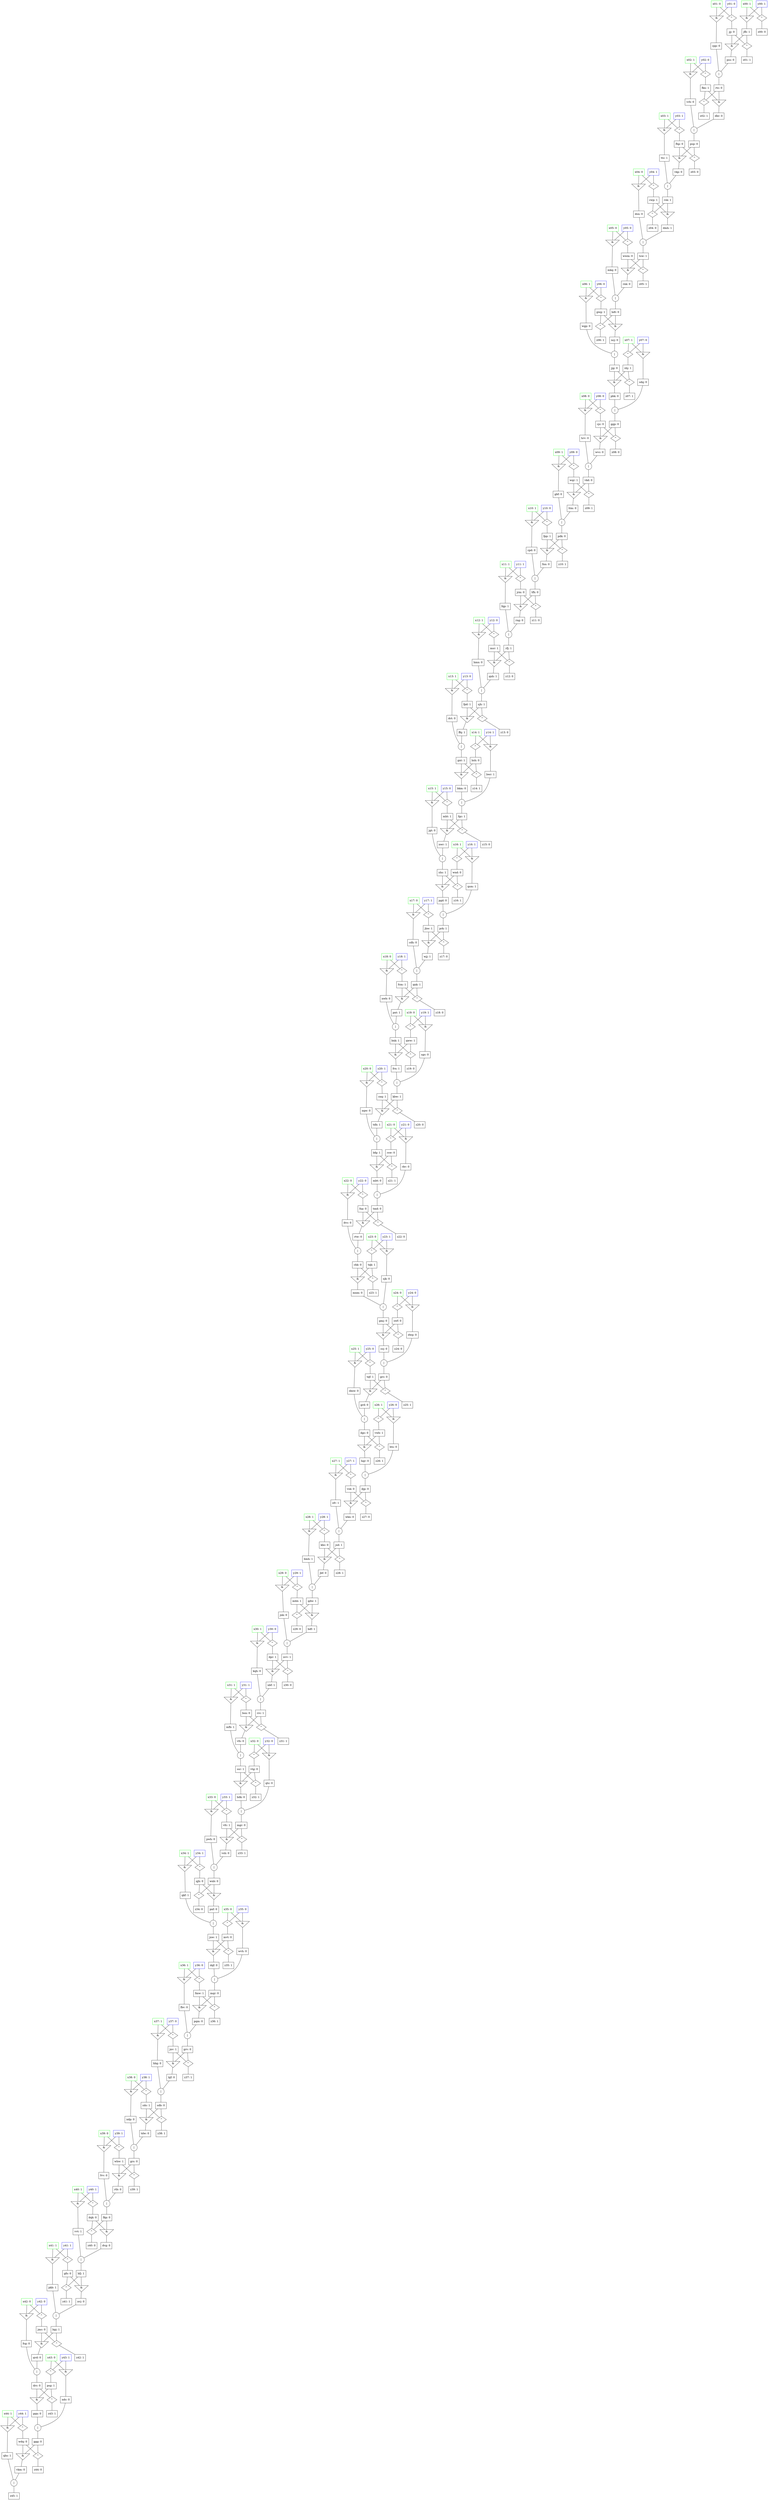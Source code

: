 graph {
	bfg [label="bfg: 1" color=black shape=box]
	bkm [label="bkm: 0" color=black shape=box]
	bmh [label="bmh: 1" color=black shape=box]
	bnk [label="bnk: 1" color=black shape=box]
	bpj [label="bpj: 1" color=black shape=box]
	bsn [label="bsn: 0" color=black shape=box]
	bwr [label="bwr: 1" color=black shape=box]
	ccj [label="ccj: 0" color=black shape=box]
	cdh [label="cdh: 0" color=black shape=box]
	cds [label="cds: 1" color=black shape=box]
	chk [label="chk: 0" color=black shape=box]
	cjc [label="cjc: 0" color=black shape=box]
	cnq [label="cnq: 1" color=black shape=box]
	cpd [label="cpd: 0" color=black shape=box]
	cpp [label="cpp: 0" color=black shape=box]
	cwp [label="cwp: 1" color=black shape=box]
	dbr [label="dbr: 0" color=black shape=box]
	dct [label="dct: 0" color=black shape=box]
	dgc [label="dgc: 0" color=black shape=box]
	djp [label="djp: 0" color=black shape=box]
	dmh [label="dmh: 1" color=black shape=box]
	dmw [label="dmw: 0" color=black shape=box]
	dpr [label="dpr: 1" color=black shape=box]
	dqf [label="dqf: 0" color=black shape=box]
	dqk [label="dqk: 0" color=black shape=box]
	drc [label="drc: 0" color=black shape=box]
	dsn [label="dsn: 0" color=black shape=box]
	dvc [label="dvc: 0" color=black shape=box]
	dvg [label="dvg: 0" color=black shape=box]
	dwp [label="dwp: 0" color=black shape=box]
	fbv [label="fbv: 0" color=black shape=box]
	fcg [label="fcg: 0" color=black shape=box]
	fcm [label="fcm: 1" color=black shape=box]
	ffq [label="ffq: 1" color=black shape=box]
	fgc [label="fgc: 1" color=black shape=box]
	fhp [label="fhp: 0" color=black shape=box]
	fkn [label="fkn: 1" color=black shape=box]
	fkp [label="fkp: 0" color=black shape=box]
	fmw [label="fmw: 1" color=black shape=box]
	fnn [label="fnn: 0" color=black shape=box]
	fpd [label="fpd: 1" color=black shape=box]
	fpp [label="fpp: 1" color=black shape=box]
	fqp [label="fqp: 1" color=black shape=box]
	frn [label="frn: 1" color=black shape=box]
	fsp [label="fsp: 0" color=black shape=box]
	fvv [label="fvv: 0" color=black shape=box]
	gbf [label="gbf: 0" color=black shape=box]
	gfs [label="gfs: 0" color=black shape=box]
	ggg [label="ggg: 0" color=black shape=box]
	ggp [label="ggp: 0" color=black shape=box]
	gmj [label="gmj: 0" color=black shape=box]
	gnt [label="gnt: 1" color=black shape=box]
	gqn [label="gqn: 0" color=black shape=box]
	grc [label="grc: 0" color=black shape=box]
	grd [label="grd: 0" color=black shape=box]
	grs [label="grs: 0" color=black shape=box]
	grv [label="grv: 0" color=black shape=box]
	gwg [label="gwg: 1" color=black shape=box]
	hbg [label="hbg: 0" color=black shape=box]
	hdf [label="hdf: 1" color=black shape=box]
	hdk [label="hdk: 0" color=black shape=box]
	hdt [label="hdt: 0" color=black shape=box]
	hfj [label="hfj: 1" color=black shape=box]
	hmn [label="hmn: 0" color=black shape=box]
	hqr [label="hqr: 0" color=black shape=box]
	hrv [label="hrv: 0" color=black shape=box]
	hsh [label="hsh: 0" color=black shape=box]
	hts [label="hts: 0" color=black shape=box]
	jbf [label="jbf: 0" color=black shape=box]
	jfb [label="jfb: 1" color=black shape=box]
	jgt [label="jgt: 0" color=black shape=box]
	jhw [label="jhw: 1" color=black shape=box]
	jjg [label="jjg: 0" color=black shape=box]
	jjj [label="jjj: 0" color=black shape=box]
	jmc [label="jmc: 0" color=black shape=box]
	jnk [label="jnk: 0" color=black shape=box]
	jnv [label="jnv: 1" color=black shape=box]
	jnw [label="jnw: 1" color=black shape=box]
	jrm [label="jrm: 0" color=black shape=box]
	jsd [label="jsd: 1" color=black shape=box]
	kbc [label="kbc: 0" color=black shape=box]
	kbw [label="kbw: 1" color=black shape=box]
	kjf [label="kjf: 0" color=black shape=box]
	kqh [label="kqh: 0" color=black shape=box]
	mbt [label="mbt: 0" color=black shape=box]
	mfb [label="mfb: 1" color=black shape=box]
	mgr [label="mgr: 0" color=black shape=box]
	mhh [label="mhh: 1" color=black shape=box]
	mht [label="mht: 1" color=black shape=box]
	mkq [label="mkq: 0" color=black shape=box]
	mnm [label="mnm: 0" color=black shape=box]
	mqr [label="mqr: 0" color=black shape=box]
	msr [label="msr: 1" color=black shape=box]
	mvt [label="mvt: 0" color=black shape=box]
	nbf [label="nbf: 1" color=black shape=box]
	ncj [label="ncj: 0" color=black shape=box]
	ndc [label="ndc: 0" color=black shape=box]
	ndp [label="ndp: 0" color=black shape=box]
	nqw [label="nqw: 0" color=black shape=box]
	nvj [label="nvj: 0" color=black shape=box]
	nvv [label="nvv: 1" color=black shape=box]
	nwb [label="nwb: 0" color=black shape=box]
	nwr [label="nwr: 1" color=black shape=box]
	pbk [label="pbk: 0" color=black shape=box]
	pdk [label="pdk: 0" color=black shape=box]
	pgd [label="pgd: 0" color=black shape=box]
	pkb [label="pkb: 1" color=black shape=box]
	pnf [label="pnf: 0" color=black shape=box]
	pnt [label="pnt: 1" color=black shape=box]
	pqm [label="pqm: 0" color=black shape=box]
	prk [label="prk: 1" color=black shape=box]
	psg [label="psg: 1" color=black shape=box]
	psp [label="psp: 0" color=black shape=box]
	pss [label="pss: 0" color=black shape=box]
	pwh [label="pwh: 0" color=black shape=box]
	qdw [label="qdw: 1" color=black shape=box]
	qhs [label="qhs: 1" color=black shape=box]
	qjh [label="qjh: 0" color=black shape=box]
	qkf [label="qkf: 1" color=black shape=box]
	qnh [label="qnh: 1" color=black shape=box]
	qnk [label="qnk: 1" color=black shape=box]
	qsm [label="qsm: 1" color=black shape=box]
	qtc [label="qtc: 0" color=black shape=box]
	qvd [label="qvd: 0" color=black shape=box]
	qww [label="qww: 1" color=black shape=box]
	rfj [label="rfj: 1" color=black shape=box]
	rkv [label="rkv: 0" color=black shape=box]
	rng [label="rng: 0" color=black shape=box]
	rnk [label="rnk: 0" color=black shape=box]
	rrc [label="rrc: 1" color=black shape=box]
	rsk [label="rsk: 1" color=black shape=box]
	rsw [label="rsw: 0" color=black shape=box]
	rtb [label="rtb: 0" color=black shape=box]
	rtc [label="rtc: 0" color=black shape=box]
	rtw [label="rtw: 0" color=black shape=box]
	sdb [label="sdb: 0" color=black shape=box]
	sdq [label="sdq: 0" color=black shape=box]
	sfr [label="sfr: 1" color=black shape=box]
	sgc [label="sgc: 0" color=black shape=box]
	shj [label="shj: 1" color=black shape=box]
	shs [label="shs: 1" color=black shape=box]
	sjh [label="sjh: 1" color=black shape=box]
	sjk [label="sjk: 0" color=black shape=box]
	ssr [label="ssr: 1" color=black shape=box]
	swf [label="swf: 0" color=black shape=box]
	tdh [label="tdh: 1" color=black shape=box]
	tdw [label="tdw: 0" color=black shape=box]
	tfh [label="tfh: 0" color=black shape=box]
	tmd [label="tmd: 0" color=black shape=box]
	tqf [label="tqf: 1" color=black shape=box]
	tqk [label="tqk: 1" color=black shape=box]
	tsw [label="tsw: 1" color=black shape=box]
	ttc [label="ttc: 1" color=black shape=box]
	ttm [label="ttm: 0" color=black shape=box]
	vfc [label="vfc: 1" color=black shape=box]
	vfs [label="vfs: 0" color=black shape=box]
	vkd [label="vkd: 0" color=black shape=box]
	vkm [label="vkm: 0" color=black shape=box]
	vkp [label="vkp: 0" color=black shape=box]
	vrb [label="vrb: 0" color=black shape=box]
	vsh [label="vsh: 0" color=black shape=box]
	vsk [label="vsk: 0" color=black shape=box]
	vtg [label="vtg: 0" color=black shape=box]
	vvt [label="vvt: 1" color=black shape=box]
	vwb [label="vwb: 1" color=black shape=box]
	wdq [label="wdq: 0" color=black shape=box]
	wgp [label="wgp: 0" color=black shape=box]
	whw [label="whw: 1" color=black shape=box]
	wjj [label="wjj: 1" color=black shape=box]
	wkn [label="wkn: 0" color=black shape=box]
	wnb [label="wnb: 0" color=black shape=box]
	wnd [label="wnd: 0" color=black shape=box]
	wqr [label="wqr: 1" color=black shape=box]
	wvc [label="wvc: 0" color=black shape=box]
	wvh [label="wvh: 0" color=black shape=box]
	wwm [label="wwm: 0" color=black shape=box]
	x00 [label="x00: 1" color=green shape=box]
	x01 [label="x01: 0" color=green shape=box]
	x02 [label="x02: 1" color=green shape=box]
	x03 [label="x03: 1" color=green shape=box]
	x04 [label="x04: 0" color=green shape=box]
	x05 [label="x05: 0" color=green shape=box]
	x06 [label="x06: 1" color=green shape=box]
	x07 [label="x07: 1" color=green shape=box]
	x08 [label="x08: 0" color=green shape=box]
	x09 [label="x09: 1" color=green shape=box]
	x10 [label="x10: 1" color=green shape=box]
	x11 [label="x11: 1" color=green shape=box]
	x12 [label="x12: 1" color=green shape=box]
	x13 [label="x13: 1" color=green shape=box]
	x14 [label="x14: 1" color=green shape=box]
	x15 [label="x15: 1" color=green shape=box]
	x16 [label="x16: 1" color=green shape=box]
	x17 [label="x17: 0" color=green shape=box]
	x18 [label="x18: 0" color=green shape=box]
	x19 [label="x19: 0" color=green shape=box]
	x20 [label="x20: 0" color=green shape=box]
	x21 [label="x21: 0" color=green shape=box]
	x22 [label="x22: 0" color=green shape=box]
	x23 [label="x23: 0" color=green shape=box]
	x24 [label="x24: 0" color=green shape=box]
	x25 [label="x25: 1" color=green shape=box]
	x26 [label="x26: 1" color=green shape=box]
	x27 [label="x27: 1" color=green shape=box]
	x28 [label="x28: 1" color=green shape=box]
	x29 [label="x29: 0" color=green shape=box]
	x30 [label="x30: 1" color=green shape=box]
	x31 [label="x31: 1" color=green shape=box]
	x32 [label="x32: 0" color=green shape=box]
	x33 [label="x33: 0" color=green shape=box]
	x34 [label="x34: 1" color=green shape=box]
	x35 [label="x35: 0" color=green shape=box]
	x36 [label="x36: 1" color=green shape=box]
	x37 [label="x37: 1" color=green shape=box]
	x38 [label="x38: 0" color=green shape=box]
	x39 [label="x39: 0" color=green shape=box]
	x40 [label="x40: 1" color=green shape=box]
	x41 [label="x41: 1" color=green shape=box]
	x42 [label="x42: 0" color=green shape=box]
	x43 [label="x43: 0" color=green shape=box]
	x44 [label="x44: 1" color=green shape=box]
	y00 [label="y00: 1" color=blue shape=box]
	y01 [label="y01: 0" color=blue shape=box]
	y02 [label="y02: 0" color=blue shape=box]
	y03 [label="y03: 1" color=blue shape=box]
	y04 [label="y04: 1" color=blue shape=box]
	y05 [label="y05: 0" color=blue shape=box]
	y06 [label="y06: 0" color=blue shape=box]
	y07 [label="y07: 0" color=blue shape=box]
	y08 [label="y08: 0" color=blue shape=box]
	y09 [label="y09: 0" color=blue shape=box]
	y10 [label="y10: 0" color=blue shape=box]
	y11 [label="y11: 1" color=blue shape=box]
	y12 [label="y12: 0" color=blue shape=box]
	y13 [label="y13: 0" color=blue shape=box]
	y14 [label="y14: 1" color=blue shape=box]
	y15 [label="y15: 0" color=blue shape=box]
	y16 [label="y16: 1" color=blue shape=box]
	y17 [label="y17: 1" color=blue shape=box]
	y18 [label="y18: 1" color=blue shape=box]
	y19 [label="y19: 1" color=blue shape=box]
	y20 [label="y20: 1" color=blue shape=box]
	y21 [label="y21: 0" color=blue shape=box]
	y22 [label="y22: 0" color=blue shape=box]
	y23 [label="y23: 1" color=blue shape=box]
	y24 [label="y24: 0" color=blue shape=box]
	y25 [label="y25: 0" color=blue shape=box]
	y26 [label="y26: 0" color=blue shape=box]
	y27 [label="y27: 1" color=blue shape=box]
	y28 [label="y28: 1" color=blue shape=box]
	y29 [label="y29: 1" color=blue shape=box]
	y30 [label="y30: 0" color=blue shape=box]
	y31 [label="y31: 1" color=blue shape=box]
	y32 [label="y32: 0" color=blue shape=box]
	y33 [label="y33: 1" color=blue shape=box]
	y34 [label="y34: 1" color=blue shape=box]
	y35 [label="y35: 0" color=blue shape=box]
	y36 [label="y36: 0" color=blue shape=box]
	y37 [label="y37: 0" color=blue shape=box]
	y38 [label="y38: 1" color=blue shape=box]
	y39 [label="y39: 1" color=blue shape=box]
	y40 [label="y40: 1" color=blue shape=box]
	y41 [label="y41: 1" color=blue shape=box]
	y42 [label="y42: 0" color=blue shape=box]
	y43 [label="y43: 1" color=blue shape=box]
	y44 [label="y44: 1" color=blue shape=box]
	z00 [label="z00: 0" color=black shape=box]
	z01 [label="z01: 1" color=black shape=box]
	z02 [label="z02: 1" color=black shape=box]
	z03 [label="z03: 0" color=black shape=box]
	z04 [label="z04: 0" color=black shape=box]
	z05 [label="z05: 1" color=black shape=box]
	z06 [label="z06: 1" color=black shape=box]
	z07 [label="z07: 1" color=black shape=box]
	z08 [label="z08: 0" color=black shape=box]
	z09 [label="z09: 1" color=black shape=box]
	z10 [label="z10: 1" color=black shape=box]
	z11 [label="z11: 0" color=black shape=box]
	z12 [label="z12: 0" color=black shape=box]
	z13 [label="z13: 0" color=black shape=box]
	z14 [label="z14: 1" color=black shape=box]
	z15 [label="z15: 0" color=black shape=box]
	z16 [label="z16: 1" color=black shape=box]
	z17 [label="z17: 0" color=black shape=box]
	z18 [label="z18: 0" color=black shape=box]
	z19 [label="z19: 0" color=black shape=box]
	z20 [label="z20: 0" color=black shape=box]
	z21 [label="z21: 1" color=black shape=box]
	z22 [label="z22: 0" color=black shape=box]
	z23 [label="z23: 1" color=black shape=box]
	z24 [label="z24: 0" color=black shape=box]
	z25 [label="z25: 1" color=black shape=box]
	z26 [label="z26: 1" color=black shape=box]
	z27 [label="z27: 0" color=black shape=box]
	z28 [label="z28: 1" color=black shape=box]
	z29 [label="z29: 0" color=black shape=box]
	z30 [label="z30: 0" color=black shape=box]
	z31 [label="z31: 1" color=black shape=box]
	z32 [label="z32: 1" color=black shape=box]
	z33 [label="z33: 1" color=black shape=box]
	z34 [label="z34: 0" color=black shape=box]
	z35 [label="z35: 1" color=black shape=box]
	z36 [label="z36: 1" color=black shape=box]
	z37 [label="z37: 1" color=black shape=box]
	z38 [label="z38: 1" color=black shape=box]
	z39 [label="z39: 1" color=black shape=box]
	z40 [label="z40: 0" color=black shape=box]
	z41 [label="z41: 1" color=black shape=box]
	z42 [label="z42: 1" color=black shape=box]
	z43 [label="z43: 1" color=black shape=box]
	z44 [label="z44: 0" color=black shape=box]
	z45 [label="z45: 1" color=black shape=box]
	bfg_int [label="|" shape=circle]
	nqw -- bfg_int
	tdh -- bfg_int
	bfg_int -- bfg
	bkm_int [label="&" shape=invtriangle]
	gnt -- bkm_int
	hsh -- bkm_int
	bkm_int -- bkm
	bmh_int [label="&" shape=invtriangle]
	y28 -- bmh_int
	x28 -- bmh_int
	bmh_int -- bmh
	bnk_int [label="|" shape=circle]
	pnt -- bnk_int
	nwb -- bnk_int
	bnk_int -- bnk
	bpj_int [label="|" shape=circle]
	pkb -- bpj_int
	nvj -- bpj_int
	bpj_int -- bpj
	bsn_int [label="^" shape=diamond]
	y31 -- bsn_int
	x31 -- bsn_int
	bsn_int -- bsn
	bwr_int [label="&" shape=invtriangle]
	y14 -- bwr_int
	x14 -- bwr_int
	bwr_int -- bwr
	ccj_int [label="&" shape=invtriangle]
	swf -- ccj_int
	gmj -- ccj_int
	ccj_int -- ccj
	cdh_int [label="&" shape=invtriangle]
	y17 -- cdh_int
	x17 -- cdh_int
	cdh_int -- cdh
	cds_int [label="^" shape=diamond]
	y38 -- cds_int
	x38 -- cds_int
	cds_int -- cds
	chk_int [label="|" shape=circle]
	rtw -- chk_int
	dvc -- chk_int
	chk_int -- chk
	cjc_int [label="^" shape=diamond]
	x08 -- cjc_int
	y08 -- cjc_int
	cjc_int -- cjc
	cnq_int [label="^" shape=diamond]
	x20 -- cnq_int
	y20 -- cnq_int
	cnq_int -- cnq
	cpd_int [label="&" shape=invtriangle]
	x10 -- cpd_int
	y10 -- cpd_int
	cpd_int -- cpd
	cpp_int [label="&" shape=invtriangle]
	y01 -- cpp_int
	x01 -- cpp_int
	cpp_int -- cpp
	cwp_int [label="^" shape=diamond]
	y04 -- cwp_int
	x04 -- cwp_int
	cwp_int -- cwp
	dbr_int [label="&" shape=invtriangle]
	rtc -- dbr_int
	fkn -- dbr_int
	dbr_int -- dbr
	dct_int [label="&" shape=invtriangle]
	y13 -- dct_int
	x13 -- dct_int
	dct_int -- dct
	dgc_int [label="|" shape=circle]
	grd -- dgc_int
	dmw -- dgc_int
	dgc_int -- dgc
	djp_int [label="|" shape=circle]
	hts -- djp_int
	hqr -- djp_int
	djp_int -- djp
	dmh_int [label="&" shape=invtriangle]
	cwp -- dmh_int
	rsk -- dmh_int
	dmh_int -- dmh
	dmw_int [label="&" shape=invtriangle]
	y25 -- dmw_int
	x25 -- dmw_int
	dmw_int -- dmw
	dpr_int [label="^" shape=diamond]
	y30 -- dpr_int
	x30 -- dpr_int
	dpr_int -- dpr
	dqf_int [label="&" shape=invtriangle]
	mvt -- dqf_int
	jnw -- dqf_int
	dqf_int -- dqf
	dqk_int [label="^" shape=diamond]
	y40 -- dqk_int
	x40 -- dqk_int
	dqk_int -- dqk
	drc_int [label="|" shape=circle]
	fcg -- drc_int
	qvd -- drc_int
	drc_int -- drc
	dsn_int [label="&" shape=invtriangle]
	x04 -- dsn_int
	y04 -- dsn_int
	dsn_int -- dsn
	dvc_int [label="&" shape=invtriangle]
	y22 -- dvc_int
	x22 -- dvc_int
	dvc_int -- dvc
	dvg_int [label="&" shape=invtriangle]
	fkp -- dvg_int
	dqk -- dvg_int
	dvg_int -- dvg
	dwp_int [label="&" shape=invtriangle]
	y24 -- dwp_int
	x24 -- dwp_int
	dwp_int -- dwp
	fbv_int [label="&" shape=invtriangle]
	x36 -- fbv_int
	y36 -- fbv_int
	fbv_int -- fbv
	fcg_int [label="&" shape=invtriangle]
	y42 -- fcg_int
	x42 -- fcg_int
	fcg_int -- fcg
	fcm_int [label="^" shape=diamond]
	x18 -- fcm_int
	y18 -- fcm_int
	fcm_int -- fcm
	ffq_int [label="&" shape=invtriangle]
	sjh -- ffq_int
	fpd -- ffq_int
	ffq_int -- ffq
	fgc_int [label="|" shape=circle]
	bkm -- fgc_int
	bwr -- fgc_int
	fgc_int -- fgc
	fhp_int [label="^" shape=diamond]
	y03 -- fhp_int
	x03 -- fhp_int
	fhp_int -- fhp
	fkn_int [label="^" shape=diamond]
	x02 -- fkn_int
	y02 -- fkn_int
	fkn_int -- fkn
	fkp_int [label="|" shape=circle]
	rtb -- fkp_int
	fvv -- fkp_int
	fkp_int -- fkp
	fmw_int [label="^" shape=diamond]
	y36 -- fmw_int
	x36 -- fmw_int
	fmw_int -- fmw
	fnn_int [label="&" shape=invtriangle]
	pdk -- fnn_int
	fpp -- fnn_int
	fnn_int -- fnn
	fpd_int [label="^" shape=diamond]
	x13 -- fpd_int
	y13 -- fpd_int
	fpd_int -- fpd
	fpp_int [label="^" shape=diamond]
	x10 -- fpp_int
	y10 -- fpp_int
	fpp_int -- fpp
	fqp_int [label="&" shape=invtriangle]
	x11 -- fqp_int
	y11 -- fqp_int
	fqp_int -- fqp
	frn_int [label="&" shape=invtriangle]
	qww -- frn_int
	bnk -- frn_int
	frn_int -- frn
	fsp_int [label="^" shape=diamond]
	y22 -- fsp_int
	x22 -- fsp_int
	fsp_int -- fsp
	fvv_int [label="&" shape=invtriangle]
	x39 -- fvv_int
	y39 -- fvv_int
	fvv_int -- fvv
	gbf_int [label="&" shape=invtriangle]
	x09 -- gbf_int
	y09 -- gbf_int
	gbf_int -- gbf
	gfs_int [label="^" shape=diamond]
	y41 -- gfs_int
	x41 -- gfs_int
	gfs_int -- gfs
	ggg_int [label="|" shape=circle]
	ndc -- ggg_int
	gqn -- ggg_int
	ggg_int -- ggg
	ggp_int [label="|" shape=circle]
	pbk -- ggp_int
	sdq -- ggp_int
	ggp_int -- ggp
	gmj_int [label="|" shape=circle]
	sjk -- gmj_int
	mnm -- gmj_int
	gmj_int -- gmj
	gnt_int [label="|" shape=circle]
	dct -- gnt_int
	ffq -- gnt_int
	gnt_int -- gnt
	gqn_int [label="&" shape=invtriangle]
	drc -- gqn_int
	psg -- gqn_int
	gqn_int -- gqn
	grc_int [label="|" shape=circle]
	ccj -- grc_int
	dwp -- grc_int
	grc_int -- grc
	grd_int [label="&" shape=invtriangle]
	grc -- grd_int
	tqf -- grd_int
	grd_int -- grd
	grs_int [label="|" shape=circle]
	tdw -- grs_int
	ndp -- grs_int
	grs_int -- grs
	grv_int [label="|" shape=circle]
	fbv -- grv_int
	pqm -- grv_int
	grv_int -- grv
	gwg_int [label="^" shape=diamond]
	y06 -- gwg_int
	x06 -- gwg_int
	gwg_int -- gwg
	hbg_int [label="&" shape=invtriangle]
	y37 -- hbg_int
	x37 -- hbg_int
	hbg_int -- hbg
	hdf_int [label="&" shape=invtriangle]
	mhh -- hdf_int
	qdw -- hdf_int
	hdf_int -- hdf
	hdk_int [label="&" shape=invtriangle]
	ssr -- hdk_int
	vtg -- hdk_int
	hdk_int -- hdk
	hdt_int [label="|" shape=circle]
	rnk -- hdt_int
	mkq -- hdt_int
	hdt_int -- hdt
	hfj_int [label="|" shape=circle]
	dvg -- hfj_int
	vvt -- hfj_int
	hfj_int -- hfj
	hmn_int [label="&" shape=invtriangle]
	y12 -- hmn_int
	x12 -- hmn_int
	hmn_int -- hmn
	hqr_int [label="&" shape=invtriangle]
	dgc -- hqr_int
	vwb -- hqr_int
	hqr_int -- hqr
	hrv_int [label="&" shape=invtriangle]
	x08 -- hrv_int
	y08 -- hrv_int
	hrv_int -- hrv
	hsh_int [label="^" shape=diamond]
	y14 -- hsh_int
	x14 -- hsh_int
	hsh_int -- hsh
	hts_int [label="&" shape=invtriangle]
	y26 -- hts_int
	x26 -- hts_int
	hts_int -- hts
	jbf_int [label="&" shape=invtriangle]
	jsd -- jbf_int
	kbc -- jbf_int
	jbf_int -- jbf
	jfb_int [label="&" shape=invtriangle]
	y00 -- jfb_int
	x00 -- jfb_int
	jfb_int -- jfb
	jgt_int [label="&" shape=invtriangle]
	y15 -- jgt_int
	x15 -- jgt_int
	jgt_int -- jgt
	jhw_int [label="^" shape=diamond]
	x17 -- jhw_int
	y17 -- jhw_int
	jhw_int -- jhw
	jjg_int [label="|" shape=circle]
	wgp -- jjg_int
	ncj -- jjg_int
	jjg_int -- jjg
	jjj_int [label="^" shape=diamond]
	y01 -- jjj_int
	x01 -- jjj_int
	jjj_int -- jjj
	jmc_int [label="^" shape=diamond]
	y42 -- jmc_int
	x42 -- jmc_int
	jmc_int -- jmc
	jnk_int [label="&" shape=invtriangle]
	y29 -- jnk_int
	x29 -- jnk_int
	jnk_int -- jnk
	jnv_int [label="^" shape=diamond]
	y37 -- jnv_int
	x37 -- jnv_int
	jnv_int -- jnv
	jnw_int [label="|" shape=circle]
	qkf -- jnw_int
	pnf -- jnw_int
	jnw_int -- jnw
	jrm_int [label="^" shape=diamond]
	x11 -- jrm_int
	y11 -- jrm_int
	jrm_int -- jrm
	jsd_int [label="|" shape=circle]
	sfr -- jsd_int
	wkn -- jsd_int
	jsd_int -- jsd
	kbc_int [label="^" shape=diamond]
	x28 -- kbc_int
	y28 -- kbc_int
	kbc_int -- kbc
	kbw_int [label="|" shape=circle]
	frn -- kbw_int
	sgc -- kbw_int
	kbw_int -- kbw
	kjf_int [label="&" shape=invtriangle]
	grv -- kjf_int
	jnv -- kjf_int
	kjf_int -- kjf
	kqh_int [label="&" shape=invtriangle]
	y30 -- kqh_int
	x30 -- kqh_int
	kqh_int -- kqh
	mbt_int [label="&" shape=invtriangle]
	rsw -- mbt_int
	bfg -- mbt_int
	mbt_int -- mbt
	mfb_int [label="&" shape=invtriangle]
	y31 -- mfb_int
	x31 -- mfb_int
	mfb_int -- mfb
	mgr_int [label="|" shape=circle]
	hdk -- mgr_int
	qtc -- mgr_int
	mgr_int -- mgr
	mhh_int [label="^" shape=diamond]
	x29 -- mhh_int
	y29 -- mhh_int
	mhh_int -- mhh
	mht_int [label="^" shape=diamond]
	y15 -- mht_int
	x15 -- mht_int
	mht_int -- mht
	mkq_int [label="&" shape=invtriangle]
	y05 -- mkq_int
	x05 -- mkq_int
	mkq_int -- mkq
	mnm_int [label="&" shape=invtriangle]
	chk -- mnm_int
	tqk -- mnm_int
	mnm_int -- mnm
	mqr_int [label="|" shape=circle]
	dqf -- mqr_int
	wvh -- mqr_int
	mqr_int -- mqr
	msr_int [label="^" shape=diamond]
	x12 -- msr_int
	y12 -- msr_int
	msr_int -- msr
	mvt_int [label="^" shape=diamond]
	y35 -- mvt_int
	x35 -- mvt_int
	mvt_int -- mvt
	nbf_int [label="&" shape=invtriangle]
	dpr -- nbf_int
	nvv -- nbf_int
	nbf_int -- nbf
	ncj_int [label="&" shape=invtriangle]
	hdt -- ncj_int
	gwg -- ncj_int
	ncj_int -- ncj
	ndc_int [label="&" shape=invtriangle]
	x43 -- ndc_int
	y43 -- ndc_int
	ndc_int -- ndc
	ndp_int [label="&" shape=invtriangle]
	x38 -- ndp_int
	y38 -- ndp_int
	ndp_int -- ndp
	nqw_int [label="&" shape=invtriangle]
	y20 -- nqw_int
	x20 -- nqw_int
	nqw_int -- nqw
	nvj_int [label="&" shape=invtriangle]
	hfj -- nvj_int
	gfs -- nvj_int
	nvj_int -- nvj
	nvv_int [label="|" shape=circle]
	jnk -- nvv_int
	hdf -- nvv_int
	nvv_int -- nvv
	nwb_int [label="&" shape=invtriangle]
	y18 -- nwb_int
	x18 -- nwb_int
	nwb_int -- nwb
	nwr_int [label="&" shape=invtriangle]
	mht -- nwr_int
	fgc -- nwr_int
	nwr_int -- nwr
	pbk_int [label="&" shape=invtriangle]
	shj -- pbk_int
	jjg -- pbk_int
	pbk_int -- pbk
	pdk_int [label="|" shape=circle]
	gbf -- pdk_int
	ttm -- pdk_int
	pdk_int -- pdk
	pgd_int [label="&" shape=invtriangle]
	wnd -- pgd_int
	shs -- pgd_int
	pgd_int -- pgd
	pkb_int [label="&" shape=invtriangle]
	y41 -- pkb_int
	x41 -- pkb_int
	pkb_int -- pkb
	pnf_int [label="&" shape=invtriangle]
	wnb -- pnf_int
	qjh -- pnf_int
	pnf_int -- pnf
	pnt_int [label="&" shape=invtriangle]
	qnk -- pnt_int
	fcm -- pnt_int
	pnt_int -- pnt
	pqm_int [label="&" shape=invtriangle]
	fmw -- pqm_int
	mqr -- pqm_int
	pqm_int -- pqm
	prk_int [label="|" shape=circle]
	qsm -- prk_int
	pgd -- prk_int
	prk_int -- prk
	psg_int [label="^" shape=diamond]
	y43 -- psg_int
	x43 -- psg_int
	psg_int -- psg
	psp_int [label="|" shape=circle]
	dbr -- psp_int
	vrb -- psp_int
	psp_int -- psp
	pss_int [label="&" shape=invtriangle]
	jfb -- pss_int
	jjj -- pss_int
	pss_int -- pss
	pwh_int [label="&" shape=invtriangle]
	x33 -- pwh_int
	y33 -- pwh_int
	pwh_int -- pwh
	qdw_int [label="|" shape=circle]
	jbf -- qdw_int
	bmh -- qdw_int
	qdw_int -- qdw
	qhs_int [label="&" shape=invtriangle]
	x44 -- qhs_int
	y44 -- qhs_int
	qhs_int -- qhs
	qjh_int [label="^" shape=diamond]
	x34 -- qjh_int
	y34 -- qjh_int
	qjh_int -- qjh
	qkf_int [label="&" shape=invtriangle]
	x34 -- qkf_int
	y34 -- qkf_int
	qkf_int -- qkf
	qnh_int [label="&" shape=invtriangle]
	msr -- qnh_int
	rfj -- qnh_int
	qnh_int -- qnh
	qnk_int [label="|" shape=circle]
	cdh -- qnk_int
	wjj -- qnk_int
	qnk_int -- qnk
	qsm_int [label="&" shape=invtriangle]
	x16 -- qsm_int
	y16 -- qsm_int
	qsm_int -- qsm
	qtc_int [label="&" shape=invtriangle]
	x32 -- qtc_int
	y32 -- qtc_int
	qtc_int -- qtc
	qvd_int [label="&" shape=invtriangle]
	bpj -- qvd_int
	jmc -- qvd_int
	qvd_int -- qvd
	qww_int [label="^" shape=diamond]
	y19 -- qww_int
	x19 -- qww_int
	qww_int -- qww
	rfj_int [label="|" shape=circle]
	fqp -- rfj_int
	rng -- rfj_int
	rfj_int -- rfj
	rkv_int [label="&" shape=invtriangle]
	x21 -- rkv_int
	y21 -- rkv_int
	rkv_int -- rkv
	rng_int [label="&" shape=invtriangle]
	jrm -- rng_int
	tfh -- rng_int
	rng_int -- rng
	rnk_int [label="&" shape=invtriangle]
	tsw -- rnk_int
	wwm -- rnk_int
	rnk_int -- rnk
	rrc_int [label="|" shape=circle]
	kqh -- rrc_int
	nbf -- rrc_int
	rrc_int -- rrc
	rsk_int [label="|" shape=circle]
	ttc -- rsk_int
	vkp -- rsk_int
	rsk_int -- rsk
	rsw_int [label="^" shape=diamond]
	x21 -- rsw_int
	y21 -- rsw_int
	rsw_int -- rsw
	rtb_int [label="&" shape=invtriangle]
	whw -- rtb_int
	grs -- rtb_int
	rtb_int -- rtb
	rtc_int [label="|" shape=circle]
	cpp -- rtc_int
	pss -- rtc_int
	rtc_int -- rtc
	rtw_int [label="&" shape=invtriangle]
	tmd -- rtw_int
	fsp -- rtw_int
	rtw_int -- rtw
	sdb_int [label="|" shape=circle]
	hbg -- sdb_int
	kjf -- sdb_int
	sdb_int -- sdb
	sdq_int [label="&" shape=invtriangle]
	y07 -- sdq_int
	x07 -- sdq_int
	sdq_int -- sdq
	sfr_int [label="&" shape=invtriangle]
	y27 -- sfr_int
	x27 -- sfr_int
	sfr_int -- sfr
	sgc_int [label="&" shape=invtriangle]
	y19 -- sgc_int
	x19 -- sgc_int
	sgc_int -- sgc
	shj_int [label="^" shape=diamond]
	y07 -- shj_int
	x07 -- shj_int
	shj_int -- shj
	shs_int [label="|" shape=circle]
	nwr -- shs_int
	jgt -- shs_int
	shs_int -- shs
	sjh_int [label="|" shape=circle]
	hmn -- sjh_int
	qnh -- sjh_int
	sjh_int -- sjh
	sjk_int [label="&" shape=invtriangle]
	x23 -- sjk_int
	y23 -- sjk_int
	sjk_int -- sjk
	ssr_int [label="|" shape=circle]
	mfb -- ssr_int
	vfs -- ssr_int
	ssr_int -- ssr
	swf_int [label="^" shape=diamond]
	y24 -- swf_int
	x24 -- swf_int
	swf_int -- swf
	tdh_int [label="&" shape=invtriangle]
	cnq -- tdh_int
	kbw -- tdh_int
	tdh_int -- tdh
	tdw_int [label="&" shape=invtriangle]
	cds -- tdw_int
	sdb -- tdw_int
	tdw_int -- tdw
	tfh_int [label="|" shape=circle]
	fnn -- tfh_int
	cpd -- tfh_int
	tfh_int -- tfh
	tmd_int [label="|" shape=circle]
	mbt -- tmd_int
	rkv -- tmd_int
	tmd_int -- tmd
	tqf_int [label="^" shape=diamond]
	y25 -- tqf_int
	x25 -- tqf_int
	tqf_int -- tqf
	tqk_int [label="^" shape=diamond]
	x23 -- tqk_int
	y23 -- tqk_int
	tqk_int -- tqk
	tsw_int [label="|" shape=circle]
	dmh -- tsw_int
	dsn -- tsw_int
	tsw_int -- tsw
	ttc_int [label="&" shape=invtriangle]
	x03 -- ttc_int
	y03 -- ttc_int
	ttc_int -- ttc
	ttm_int [label="&" shape=invtriangle]
	vkd -- ttm_int
	wqr -- ttm_int
	ttm_int -- ttm
	vfc_int [label="^" shape=diamond]
	y33 -- vfc_int
	x33 -- vfc_int
	vfc_int -- vfc
	vfs_int [label="&" shape=invtriangle]
	rrc -- vfs_int
	bsn -- vfs_int
	vfs_int -- vfs
	vkd_int [label="|" shape=circle]
	wvc -- vkd_int
	hrv -- vkd_int
	vkd_int -- vkd
	vkm_int [label="&" shape=invtriangle]
	ggg -- vkm_int
	wdq -- vkm_int
	vkm_int -- vkm
	vkp_int [label="&" shape=invtriangle]
	fhp -- vkp_int
	psp -- vkp_int
	vkp_int -- vkp
	vrb_int [label="&" shape=invtriangle]
	x02 -- vrb_int
	y02 -- vrb_int
	vrb_int -- vrb
	vsh_int [label="&" shape=invtriangle]
	mgr -- vsh_int
	vfc -- vsh_int
	vsh_int -- vsh
	vsk_int [label="^" shape=diamond]
	x27 -- vsk_int
	y27 -- vsk_int
	vsk_int -- vsk
	vtg_int [label="^" shape=diamond]
	x32 -- vtg_int
	y32 -- vtg_int
	vtg_int -- vtg
	vvt_int [label="&" shape=invtriangle]
	x40 -- vvt_int
	y40 -- vvt_int
	vvt_int -- vvt
	vwb_int [label="^" shape=diamond]
	y26 -- vwb_int
	x26 -- vwb_int
	vwb_int -- vwb
	wdq_int [label="^" shape=diamond]
	x44 -- wdq_int
	y44 -- wdq_int
	wdq_int -- wdq
	wgp_int [label="&" shape=invtriangle]
	y06 -- wgp_int
	x06 -- wgp_int
	wgp_int -- wgp
	whw_int [label="^" shape=diamond]
	y39 -- whw_int
	x39 -- whw_int
	whw_int -- whw
	wjj_int [label="&" shape=invtriangle]
	jhw -- wjj_int
	prk -- wjj_int
	wjj_int -- wjj
	wkn_int [label="&" shape=invtriangle]
	vsk -- wkn_int
	djp -- wkn_int
	wkn_int -- wkn
	wnb_int [label="|" shape=circle]
	pwh -- wnb_int
	vsh -- wnb_int
	wnb_int -- wnb
	wnd_int [label="^" shape=diamond]
	x16 -- wnd_int
	y16 -- wnd_int
	wnd_int -- wnd
	wqr_int [label="^" shape=diamond]
	y09 -- wqr_int
	x09 -- wqr_int
	wqr_int -- wqr
	wvc_int [label="&" shape=invtriangle]
	ggp -- wvc_int
	cjc -- wvc_int
	wvc_int -- wvc
	wvh_int [label="&" shape=invtriangle]
	x35 -- wvh_int
	y35 -- wvh_int
	wvh_int -- wvh
	wwm_int [label="^" shape=diamond]
	x05 -- wwm_int
	y05 -- wwm_int
	wwm_int -- wwm
	z00_int [label="^" shape=diamond]
	x00 -- z00_int
	y00 -- z00_int
	z00_int -- z00
	z01_int [label="^" shape=diamond]
	jjj -- z01_int
	jfb -- z01_int
	z01_int -- z01
	z02_int [label="^" shape=diamond]
	rtc -- z02_int
	fkn -- z02_int
	z02_int -- z02
	z03_int [label="^" shape=diamond]
	psp -- z03_int
	fhp -- z03_int
	z03_int -- z03
	z04_int [label="^" shape=diamond]
	cwp -- z04_int
	rsk -- z04_int
	z04_int -- z04
	z05_int [label="^" shape=diamond]
	tsw -- z05_int
	wwm -- z05_int
	z05_int -- z05
	z06_int [label="^" shape=diamond]
	hdt -- z06_int
	gwg -- z06_int
	z06_int -- z06
	z07_int [label="^" shape=diamond]
	jjg -- z07_int
	shj -- z07_int
	z07_int -- z07
	z08_int [label="^" shape=diamond]
	cjc -- z08_int
	ggp -- z08_int
	z08_int -- z08
	z09_int [label="^" shape=diamond]
	vkd -- z09_int
	wqr -- z09_int
	z09_int -- z09
	z10_int [label="^" shape=diamond]
	pdk -- z10_int
	fpp -- z10_int
	z10_int -- z10
	z11_int [label="^" shape=diamond]
	jrm -- z11_int
	tfh -- z11_int
	z11_int -- z11
	z12_int [label="^" shape=diamond]
	rfj -- z12_int
	msr -- z12_int
	z12_int -- z12
	z13_int [label="^" shape=diamond]
	sjh -- z13_int
	fpd -- z13_int
	z13_int -- z13
	z14_int [label="^" shape=diamond]
	hsh -- z14_int
	gnt -- z14_int
	z14_int -- z14
	z15_int [label="^" shape=diamond]
	mht -- z15_int
	fgc -- z15_int
	z15_int -- z15
	z16_int [label="^" shape=diamond]
	shs -- z16_int
	wnd -- z16_int
	z16_int -- z16
	z17_int [label="^" shape=diamond]
	prk -- z17_int
	jhw -- z17_int
	z17_int -- z17
	z18_int [label="^" shape=diamond]
	fcm -- z18_int
	qnk -- z18_int
	z18_int -- z18
	z19_int [label="^" shape=diamond]
	bnk -- z19_int
	qww -- z19_int
	z19_int -- z19
	z20_int [label="^" shape=diamond]
	kbw -- z20_int
	cnq -- z20_int
	z20_int -- z20
	z21_int [label="^" shape=diamond]
	bfg -- z21_int
	rsw -- z21_int
	z21_int -- z21
	z22_int [label="^" shape=diamond]
	fsp -- z22_int
	tmd -- z22_int
	z22_int -- z22
	z23_int [label="^" shape=diamond]
	tqk -- z23_int
	chk -- z23_int
	z23_int -- z23
	z24_int [label="^" shape=diamond]
	gmj -- z24_int
	swf -- z24_int
	z24_int -- z24
	z25_int [label="^" shape=diamond]
	tqf -- z25_int
	grc -- z25_int
	z25_int -- z25
	z26_int [label="^" shape=diamond]
	vwb -- z26_int
	dgc -- z26_int
	z26_int -- z26
	z27_int [label="^" shape=diamond]
	vsk -- z27_int
	djp -- z27_int
	z27_int -- z27
	z28_int [label="^" shape=diamond]
	kbc -- z28_int
	jsd -- z28_int
	z28_int -- z28
	z29_int [label="^" shape=diamond]
	qdw -- z29_int
	mhh -- z29_int
	z29_int -- z29
	z30_int [label="^" shape=diamond]
	dpr -- z30_int
	nvv -- z30_int
	z30_int -- z30
	z31_int [label="^" shape=diamond]
	bsn -- z31_int
	rrc -- z31_int
	z31_int -- z31
	z32_int [label="^" shape=diamond]
	vtg -- z32_int
	ssr -- z32_int
	z32_int -- z32
	z33_int [label="^" shape=diamond]
	vfc -- z33_int
	mgr -- z33_int
	z33_int -- z33
	z34_int [label="^" shape=diamond]
	wnb -- z34_int
	qjh -- z34_int
	z34_int -- z34
	z35_int [label="^" shape=diamond]
	mvt -- z35_int
	jnw -- z35_int
	z35_int -- z35
	z36_int [label="^" shape=diamond]
	mqr -- z36_int
	fmw -- z36_int
	z36_int -- z36
	z37_int [label="^" shape=diamond]
	grv -- z37_int
	jnv -- z37_int
	z37_int -- z37
	z38_int [label="^" shape=diamond]
	sdb -- z38_int
	cds -- z38_int
	z38_int -- z38
	z39_int [label="^" shape=diamond]
	grs -- z39_int
	whw -- z39_int
	z39_int -- z39
	z40_int [label="^" shape=diamond]
	fkp -- z40_int
	dqk -- z40_int
	z40_int -- z40
	z41_int [label="^" shape=diamond]
	hfj -- z41_int
	gfs -- z41_int
	z41_int -- z41
	z42_int [label="^" shape=diamond]
	jmc -- z42_int
	bpj -- z42_int
	z42_int -- z42
	z43_int [label="^" shape=diamond]
	psg -- z43_int
	drc -- z43_int
	z43_int -- z43
	z44_int [label="^" shape=diamond]
	ggg -- z44_int
	wdq -- z44_int
	z44_int -- z44
	z45_int [label="|" shape=circle]
	qhs -- z45_int
	vkm -- z45_int
	z45_int -- z45
}
